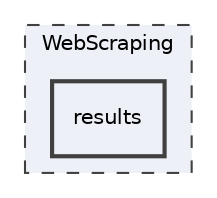 digraph "/root/JuriScan/WebScraping/results"
{
 // LATEX_PDF_SIZE
  edge [fontname="Helvetica",fontsize="10",labelfontname="Helvetica",labelfontsize="10"];
  node [fontname="Helvetica",fontsize="10",shape=record];
  compound=true
  subgraph clusterdir_a473971d616a0fdcff982312b0e170bd {
    graph [ bgcolor="#edf0f7", pencolor="grey25", style="filled,dashed,", label="WebScraping", fontname="Helvetica", fontsize="10", URL="dir_a473971d616a0fdcff982312b0e170bd.html"]
  dir_88ed2c7be504d09a6b91a9642ece93cd [shape=box, label="results", style="filled,bold,", fillcolor="#edf0f7", color="grey25", URL="dir_88ed2c7be504d09a6b91a9642ece93cd.html"];
  }
}
